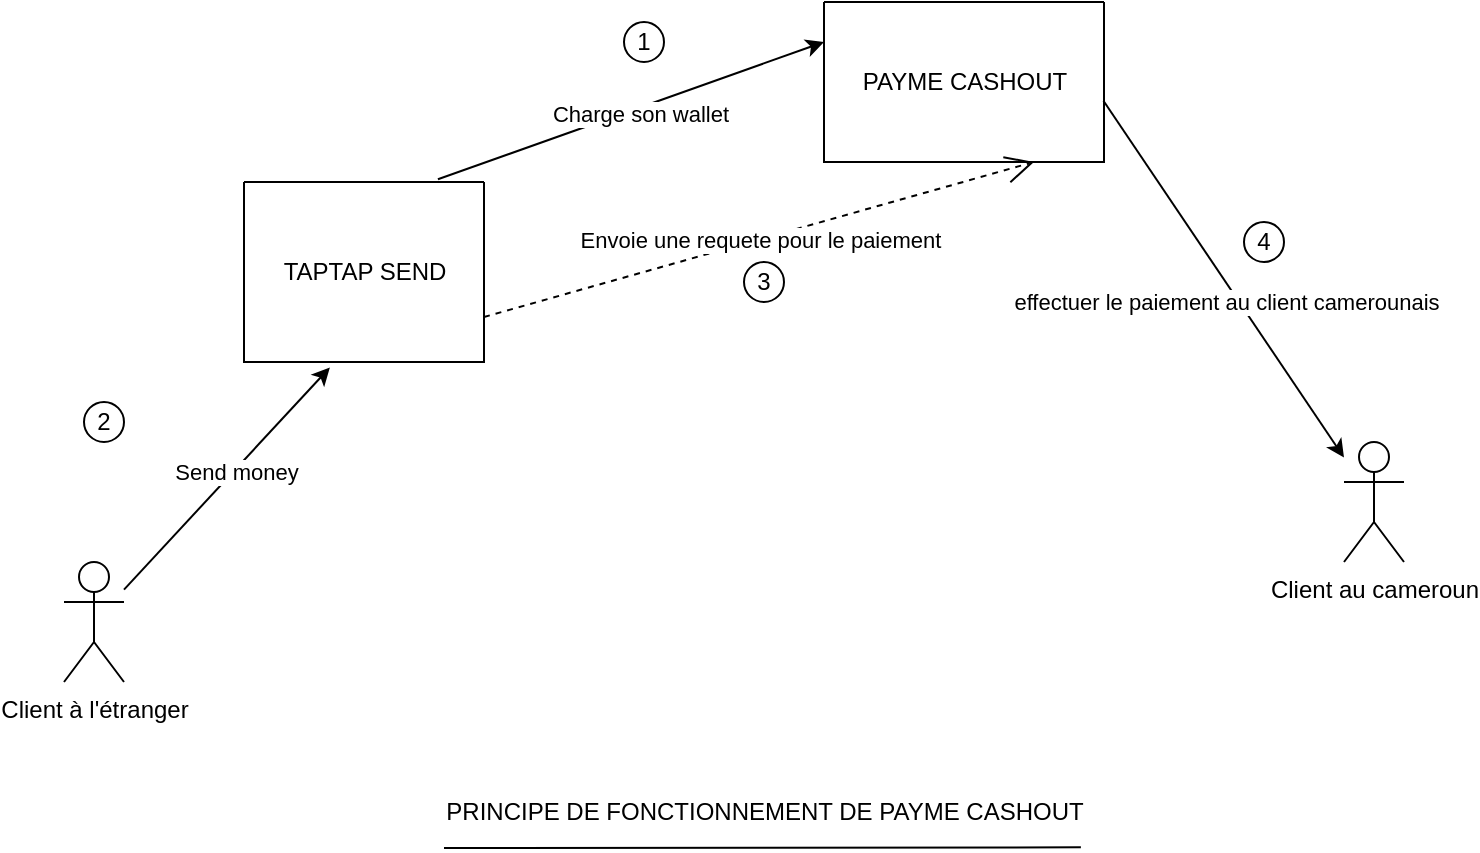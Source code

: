 <mxfile version="27.0.9">
  <diagram name="Page-1" id="35cIlC8KSsjH4VQauDML">
    <mxGraphModel dx="1025" dy="524" grid="1" gridSize="10" guides="1" tooltips="1" connect="1" arrows="1" fold="1" page="1" pageScale="1" pageWidth="850" pageHeight="1100" math="0" shadow="0">
      <root>
        <mxCell id="0" />
        <mxCell id="1" parent="0" />
        <mxCell id="YaYTZWTTnnCksKhqNa7p-1" value="Client à l&#39;étranger" style="shape=umlActor;verticalLabelPosition=bottom;verticalAlign=top;html=1;outlineConnect=0;" vertex="1" parent="1">
          <mxGeometry x="50" y="310" width="30" height="60" as="geometry" />
        </mxCell>
        <mxCell id="YaYTZWTTnnCksKhqNa7p-2" value="" style="swimlane;startSize=0;" vertex="1" parent="1">
          <mxGeometry x="140" y="120" width="120" height="90" as="geometry" />
        </mxCell>
        <mxCell id="YaYTZWTTnnCksKhqNa7p-3" value="TAPTAP SEND" style="text;html=1;align=center;verticalAlign=middle;resizable=0;points=[];autosize=1;strokeColor=none;fillColor=none;" vertex="1" parent="YaYTZWTTnnCksKhqNa7p-2">
          <mxGeometry x="10" y="30" width="100" height="30" as="geometry" />
        </mxCell>
        <mxCell id="YaYTZWTTnnCksKhqNa7p-4" value="" style="endArrow=classic;html=1;rounded=0;entryX=0.358;entryY=1.03;entryDx=0;entryDy=0;entryPerimeter=0;" edge="1" parent="1" source="YaYTZWTTnnCksKhqNa7p-1" target="YaYTZWTTnnCksKhqNa7p-2">
          <mxGeometry width="50" height="50" relative="1" as="geometry">
            <mxPoint x="400" y="300" as="sourcePoint" />
            <mxPoint x="450" y="250" as="targetPoint" />
          </mxGeometry>
        </mxCell>
        <mxCell id="YaYTZWTTnnCksKhqNa7p-5" value="Send money" style="edgeLabel;html=1;align=center;verticalAlign=middle;resizable=0;points=[];" vertex="1" connectable="0" parent="YaYTZWTTnnCksKhqNa7p-4">
          <mxGeometry x="0.065" relative="1" as="geometry">
            <mxPoint x="1" as="offset" />
          </mxGeometry>
        </mxCell>
        <mxCell id="YaYTZWTTnnCksKhqNa7p-6" value="" style="swimlane;startSize=0;" vertex="1" parent="1">
          <mxGeometry x="430" y="30" width="140" height="80" as="geometry" />
        </mxCell>
        <mxCell id="YaYTZWTTnnCksKhqNa7p-7" value="PAYME CASHOUT" style="text;html=1;align=center;verticalAlign=middle;resizable=0;points=[];autosize=1;strokeColor=none;fillColor=none;" vertex="1" parent="YaYTZWTTnnCksKhqNa7p-6">
          <mxGeometry x="5" y="25" width="130" height="30" as="geometry" />
        </mxCell>
        <mxCell id="YaYTZWTTnnCksKhqNa7p-8" value="" style="endArrow=classic;html=1;rounded=0;exitX=0.808;exitY=-0.015;exitDx=0;exitDy=0;exitPerimeter=0;entryX=0;entryY=0.25;entryDx=0;entryDy=0;" edge="1" parent="1" source="YaYTZWTTnnCksKhqNa7p-2" target="YaYTZWTTnnCksKhqNa7p-6">
          <mxGeometry width="50" height="50" relative="1" as="geometry">
            <mxPoint x="400" y="300" as="sourcePoint" />
            <mxPoint x="450" y="250" as="targetPoint" />
          </mxGeometry>
        </mxCell>
        <mxCell id="YaYTZWTTnnCksKhqNa7p-9" value="Charge son wallet" style="edgeLabel;html=1;align=center;verticalAlign=middle;resizable=0;points=[];" vertex="1" connectable="0" parent="YaYTZWTTnnCksKhqNa7p-8">
          <mxGeometry x="0.033" y="-3" relative="1" as="geometry">
            <mxPoint as="offset" />
          </mxGeometry>
        </mxCell>
        <mxCell id="YaYTZWTTnnCksKhqNa7p-10" value="1" style="ellipse;whiteSpace=wrap;html=1;" vertex="1" parent="1">
          <mxGeometry x="330" y="40" width="20" height="20" as="geometry" />
        </mxCell>
        <mxCell id="YaYTZWTTnnCksKhqNa7p-11" value="2" style="ellipse;whiteSpace=wrap;html=1;" vertex="1" parent="1">
          <mxGeometry x="60" y="230" width="20" height="20" as="geometry" />
        </mxCell>
        <mxCell id="YaYTZWTTnnCksKhqNa7p-12" value="Envoie une requete pour le paiement" style="endArrow=open;endSize=12;dashed=1;html=1;rounded=0;exitX=1;exitY=0.75;exitDx=0;exitDy=0;entryX=0.75;entryY=1;entryDx=0;entryDy=0;" edge="1" parent="1" source="YaYTZWTTnnCksKhqNa7p-2" target="YaYTZWTTnnCksKhqNa7p-6">
          <mxGeometry width="160" relative="1" as="geometry">
            <mxPoint x="320" y="220" as="sourcePoint" />
            <mxPoint x="480" y="220" as="targetPoint" />
          </mxGeometry>
        </mxCell>
        <mxCell id="YaYTZWTTnnCksKhqNa7p-13" value="3" style="ellipse;whiteSpace=wrap;html=1;" vertex="1" parent="1">
          <mxGeometry x="390" y="160" width="20" height="20" as="geometry" />
        </mxCell>
        <mxCell id="YaYTZWTTnnCksKhqNa7p-14" value="Client au cameroun" style="shape=umlActor;verticalLabelPosition=bottom;verticalAlign=top;html=1;" vertex="1" parent="1">
          <mxGeometry x="690" y="250" width="30" height="60" as="geometry" />
        </mxCell>
        <mxCell id="YaYTZWTTnnCksKhqNa7p-17" value="" style="endArrow=classic;html=1;rounded=0;exitX=0.998;exitY=0.617;exitDx=0;exitDy=0;exitPerimeter=0;" edge="1" parent="1" source="YaYTZWTTnnCksKhqNa7p-6" target="YaYTZWTTnnCksKhqNa7p-14">
          <mxGeometry width="50" height="50" relative="1" as="geometry">
            <mxPoint x="470" y="280" as="sourcePoint" />
            <mxPoint x="520" y="230" as="targetPoint" />
          </mxGeometry>
        </mxCell>
        <mxCell id="YaYTZWTTnnCksKhqNa7p-19" value="effectuer le paiement au client camerounais" style="edgeLabel;html=1;align=center;verticalAlign=middle;resizable=0;points=[];" vertex="1" connectable="0" parent="YaYTZWTTnnCksKhqNa7p-17">
          <mxGeometry x="-0.145" y="-1" relative="1" as="geometry">
            <mxPoint x="10" y="24" as="offset" />
          </mxGeometry>
        </mxCell>
        <mxCell id="YaYTZWTTnnCksKhqNa7p-18" value="4" style="ellipse;whiteSpace=wrap;html=1;" vertex="1" parent="1">
          <mxGeometry x="640" y="140" width="20" height="20" as="geometry" />
        </mxCell>
        <mxCell id="YaYTZWTTnnCksKhqNa7p-21" value="PRINCIPE DE FONCTIONNEMENT DE PAYME CASHOUT" style="text;html=1;align=center;verticalAlign=middle;resizable=0;points=[];autosize=1;strokeColor=none;fillColor=none;" vertex="1" parent="1">
          <mxGeometry x="230" y="420" width="340" height="30" as="geometry" />
        </mxCell>
        <mxCell id="YaYTZWTTnnCksKhqNa7p-22" value="" style="endArrow=none;html=1;rounded=0;entryX=0.966;entryY=1.089;entryDx=0;entryDy=0;entryPerimeter=0;" edge="1" parent="1" target="YaYTZWTTnnCksKhqNa7p-21">
          <mxGeometry width="50" height="50" relative="1" as="geometry">
            <mxPoint x="240" y="453" as="sourcePoint" />
            <mxPoint x="520" y="230" as="targetPoint" />
          </mxGeometry>
        </mxCell>
      </root>
    </mxGraphModel>
  </diagram>
</mxfile>
